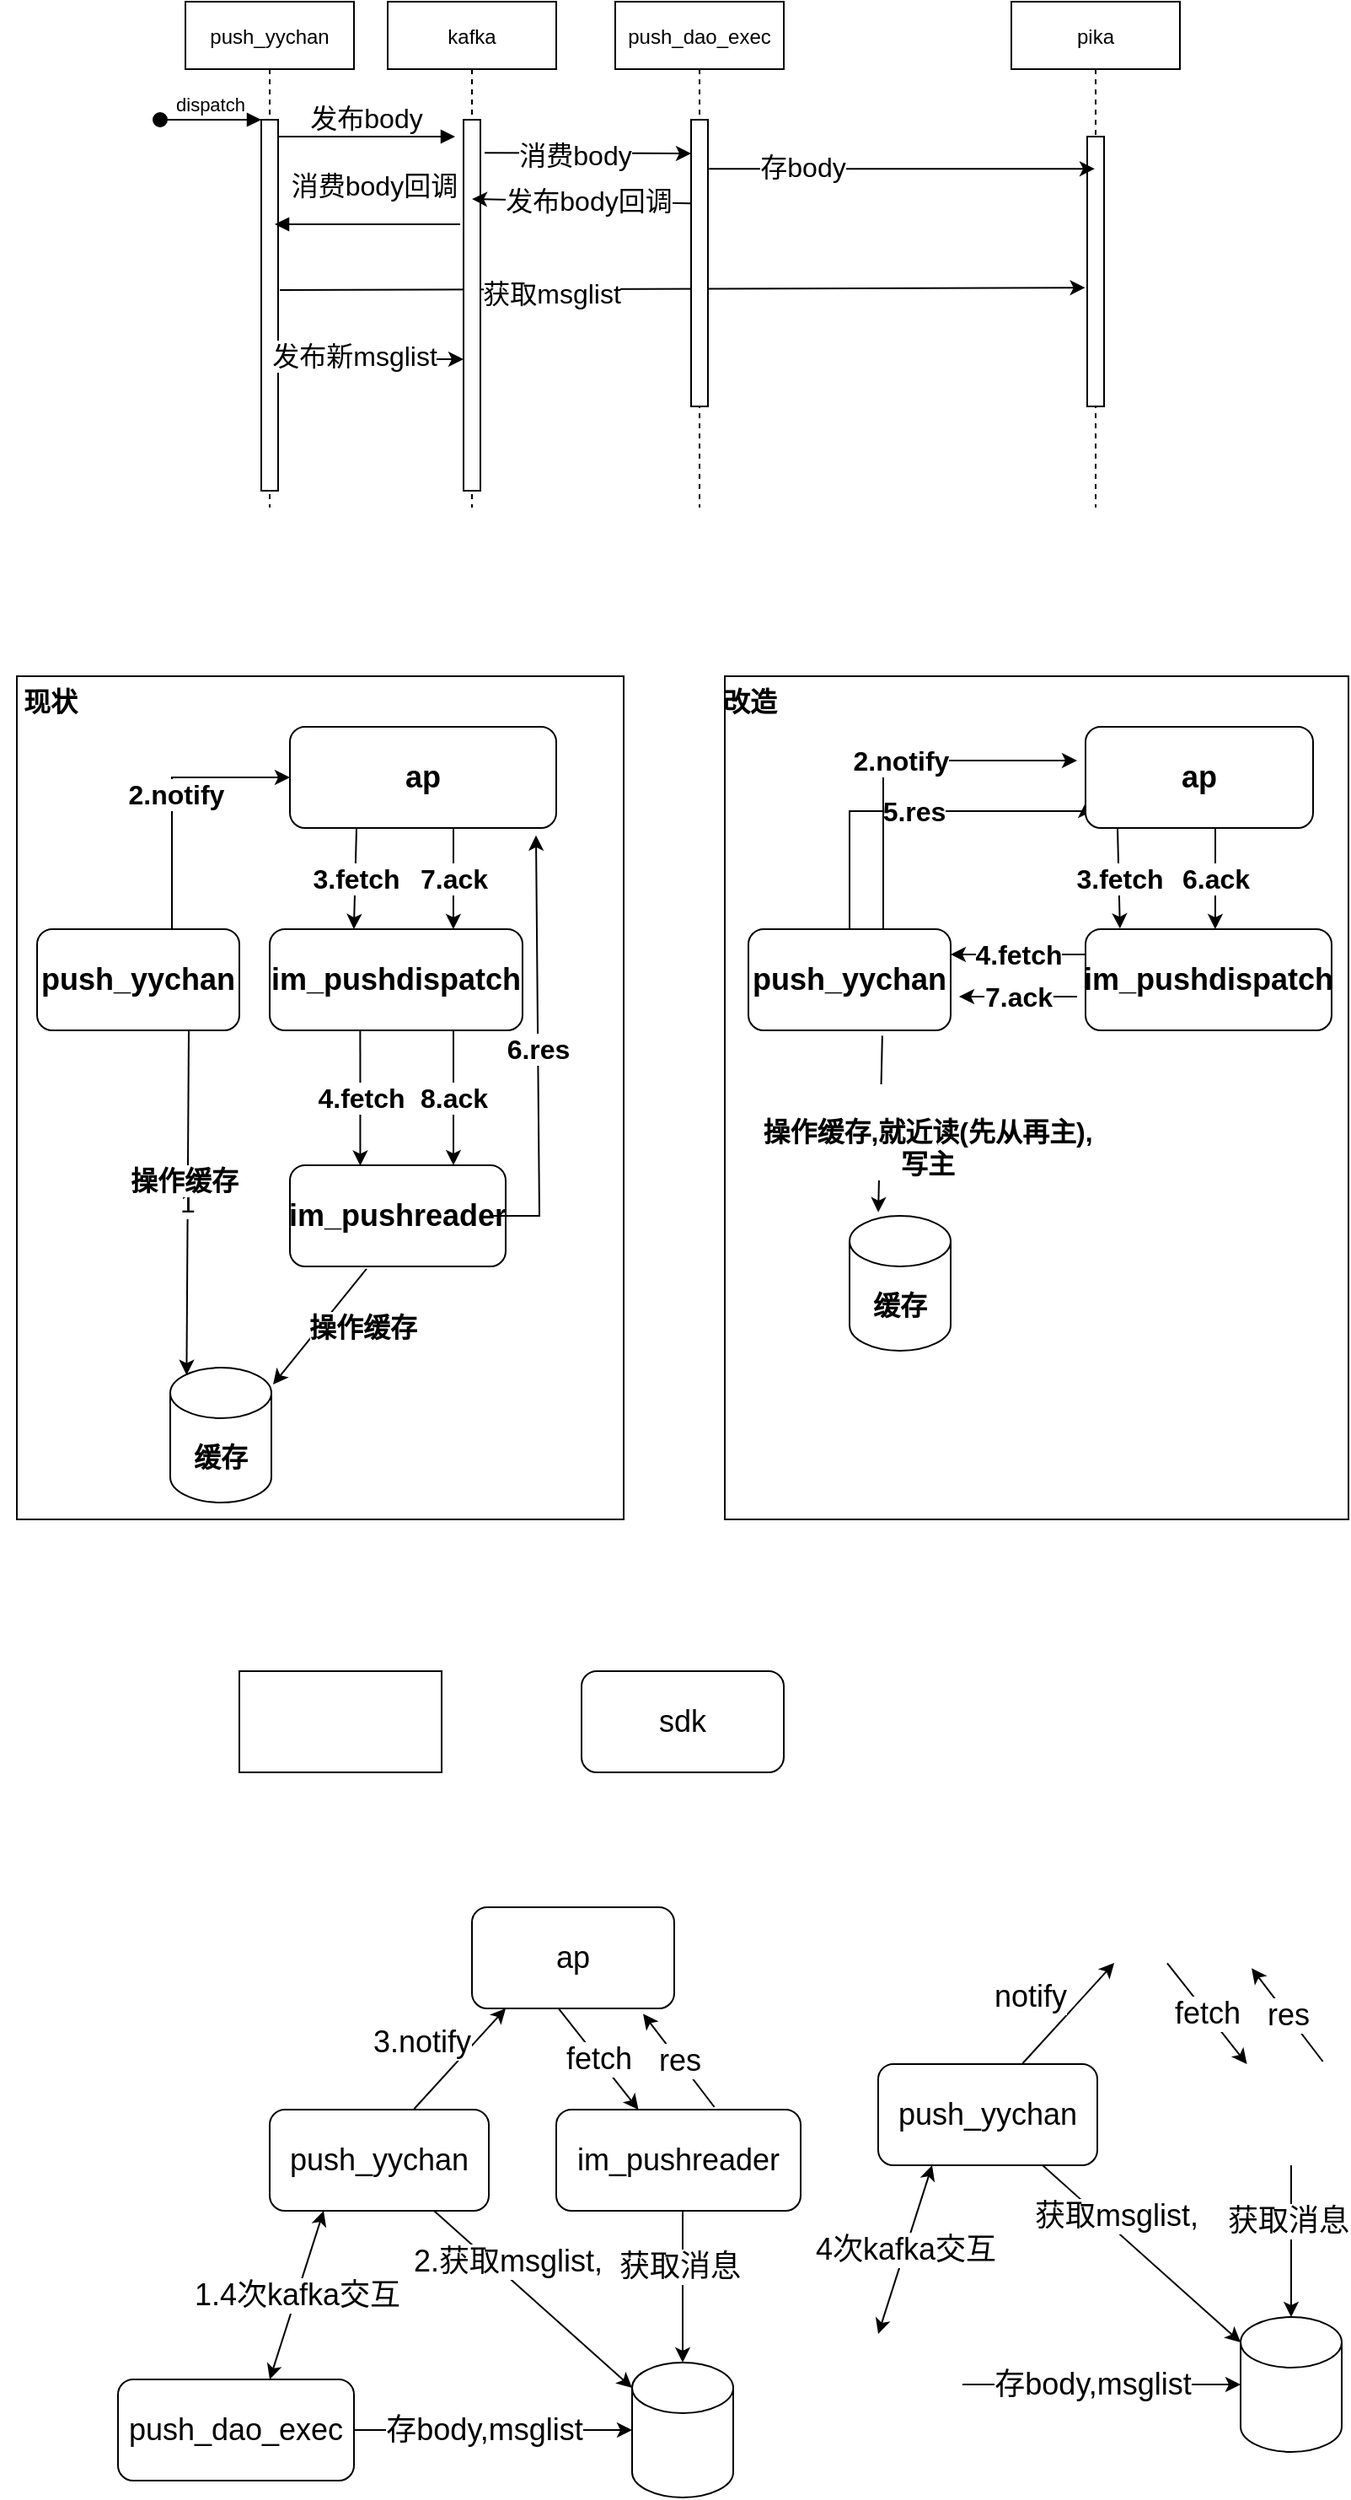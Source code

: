 <mxfile version="20.2.3" type="github">
  <diagram id="kgpKYQtTHZ0yAKxKKP6v" name="Page-1">
    <mxGraphModel dx="1761" dy="965" grid="1" gridSize="10" guides="1" tooltips="1" connect="1" arrows="1" fold="1" page="1" pageScale="1" pageWidth="850" pageHeight="1100" math="0" shadow="0">
      <root>
        <mxCell id="0" />
        <mxCell id="1" parent="0" />
        <mxCell id="9Gxki3Uk1HKQuNgWlxlC-68" value="" style="verticalLabelPosition=bottom;verticalAlign=top;html=1;shape=mxgraph.basic.rect;fillColor2=none;strokeWidth=1;size=20;indent=5;fontSize=16;fontColor=#000000;" vertex="1" parent="1">
          <mxGeometry x="440" y="480" width="370" height="500" as="geometry" />
        </mxCell>
        <mxCell id="9Gxki3Uk1HKQuNgWlxlC-66" value="" style="verticalLabelPosition=bottom;verticalAlign=top;html=1;shape=mxgraph.basic.rect;fillColor2=none;strokeWidth=1;size=18.66;indent=5;fontSize=16;fontColor=#000000;" vertex="1" parent="1">
          <mxGeometry x="20" y="480" width="360" height="500" as="geometry" />
        </mxCell>
        <mxCell id="3nuBFxr9cyL0pnOWT2aG-1" value="push_yychan" style="shape=umlLifeline;perimeter=lifelinePerimeter;container=1;collapsible=0;recursiveResize=0;rounded=0;shadow=0;strokeWidth=1;" parent="1" vertex="1">
          <mxGeometry x="120" y="80" width="100" height="300" as="geometry" />
        </mxCell>
        <mxCell id="3nuBFxr9cyL0pnOWT2aG-2" value="" style="points=[];perimeter=orthogonalPerimeter;rounded=0;shadow=0;strokeWidth=1;" parent="3nuBFxr9cyL0pnOWT2aG-1" vertex="1">
          <mxGeometry x="45" y="70" width="10" height="220" as="geometry" />
        </mxCell>
        <mxCell id="3nuBFxr9cyL0pnOWT2aG-3" value="dispatch" style="verticalAlign=bottom;startArrow=oval;endArrow=block;startSize=8;shadow=0;strokeWidth=1;" parent="3nuBFxr9cyL0pnOWT2aG-1" target="3nuBFxr9cyL0pnOWT2aG-2" edge="1">
          <mxGeometry relative="1" as="geometry">
            <mxPoint x="-15" y="70" as="sourcePoint" />
          </mxGeometry>
        </mxCell>
        <mxCell id="9Gxki3Uk1HKQuNgWlxlC-10" value="" style="endArrow=classic;html=1;rounded=0;entryX=-0.117;entryY=0.56;entryDx=0;entryDy=0;entryPerimeter=0;" edge="1" parent="3nuBFxr9cyL0pnOWT2aG-1" target="9Gxki3Uk1HKQuNgWlxlC-6">
          <mxGeometry width="50" height="50" relative="1" as="geometry">
            <mxPoint x="56" y="171" as="sourcePoint" />
            <mxPoint x="530" y="170" as="targetPoint" />
          </mxGeometry>
        </mxCell>
        <mxCell id="9Gxki3Uk1HKQuNgWlxlC-11" value="&lt;font style=&quot;font-size: 16px;&quot;&gt;获取msglist&lt;/font&gt;" style="edgeLabel;html=1;align=center;verticalAlign=middle;resizable=0;points=[];" vertex="1" connectable="0" parent="9Gxki3Uk1HKQuNgWlxlC-10">
          <mxGeometry x="-0.327" y="-2" relative="1" as="geometry">
            <mxPoint as="offset" />
          </mxGeometry>
        </mxCell>
        <mxCell id="3nuBFxr9cyL0pnOWT2aG-5" value="kafka" style="shape=umlLifeline;perimeter=lifelinePerimeter;container=1;collapsible=0;recursiveResize=0;rounded=0;shadow=0;strokeWidth=1;" parent="1" vertex="1">
          <mxGeometry x="240" y="80" width="100" height="300" as="geometry" />
        </mxCell>
        <mxCell id="3nuBFxr9cyL0pnOWT2aG-6" value="" style="points=[];perimeter=orthogonalPerimeter;rounded=0;shadow=0;strokeWidth=1;" parent="3nuBFxr9cyL0pnOWT2aG-5" vertex="1">
          <mxGeometry x="45" y="70" width="10" height="220" as="geometry" />
        </mxCell>
        <mxCell id="9Gxki3Uk1HKQuNgWlxlC-12" value="" style="endArrow=classic;html=1;rounded=0;" edge="1" parent="3nuBFxr9cyL0pnOWT2aG-5">
          <mxGeometry width="50" height="50" relative="1" as="geometry">
            <mxPoint x="-60" y="212" as="sourcePoint" />
            <mxPoint x="45" y="212" as="targetPoint" />
          </mxGeometry>
        </mxCell>
        <mxCell id="9Gxki3Uk1HKQuNgWlxlC-15" value="发布新msglist" style="edgeLabel;html=1;align=center;verticalAlign=middle;resizable=0;points=[];fontSize=16;" vertex="1" connectable="0" parent="9Gxki3Uk1HKQuNgWlxlC-12">
          <mxGeometry x="-0.661" y="2" relative="1" as="geometry">
            <mxPoint x="22" as="offset" />
          </mxGeometry>
        </mxCell>
        <mxCell id="3nuBFxr9cyL0pnOWT2aG-8" value="发布body" style="verticalAlign=bottom;endArrow=block;shadow=0;strokeWidth=1;fontSize=16;" parent="1" source="3nuBFxr9cyL0pnOWT2aG-2" edge="1">
          <mxGeometry relative="1" as="geometry">
            <mxPoint x="275" y="160" as="sourcePoint" />
            <mxPoint x="280" y="160" as="targetPoint" />
            <Array as="points">
              <mxPoint x="220" y="160" />
            </Array>
          </mxGeometry>
        </mxCell>
        <mxCell id="3nuBFxr9cyL0pnOWT2aG-9" value=" 消费body回调" style="verticalAlign=bottom;endArrow=block;shadow=0;strokeWidth=1;fontSize=16;" parent="1" edge="1">
          <mxGeometry x="-0.036" y="-12" relative="1" as="geometry">
            <mxPoint x="283" y="212" as="sourcePoint" />
            <mxPoint x="173" y="212" as="targetPoint" />
            <mxPoint as="offset" />
          </mxGeometry>
        </mxCell>
        <mxCell id="9Gxki3Uk1HKQuNgWlxlC-1" value="push_dao_exec" style="shape=umlLifeline;perimeter=lifelinePerimeter;container=1;collapsible=0;recursiveResize=0;rounded=0;shadow=0;strokeWidth=1;" vertex="1" parent="1">
          <mxGeometry x="375" y="80" width="100" height="300" as="geometry" />
        </mxCell>
        <mxCell id="9Gxki3Uk1HKQuNgWlxlC-2" value="" style="points=[];perimeter=orthogonalPerimeter;rounded=0;shadow=0;strokeWidth=1;" vertex="1" parent="9Gxki3Uk1HKQuNgWlxlC-1">
          <mxGeometry x="45" y="70" width="10" height="170" as="geometry" />
        </mxCell>
        <mxCell id="9Gxki3Uk1HKQuNgWlxlC-3" value="" style="endArrow=classic;html=1;rounded=0;" edge="1" parent="1">
          <mxGeometry width="50" height="50" relative="1" as="geometry">
            <mxPoint x="297.5" y="169.6" as="sourcePoint" />
            <mxPoint x="420" y="170" as="targetPoint" />
          </mxGeometry>
        </mxCell>
        <mxCell id="9Gxki3Uk1HKQuNgWlxlC-14" value="消费body" style="edgeLabel;html=1;align=center;verticalAlign=middle;resizable=0;points=[];fontSize=16;" vertex="1" connectable="0" parent="9Gxki3Uk1HKQuNgWlxlC-3">
          <mxGeometry x="-0.408" y="-1" relative="1" as="geometry">
            <mxPoint x="17" as="offset" />
          </mxGeometry>
        </mxCell>
        <mxCell id="9Gxki3Uk1HKQuNgWlxlC-4" value="" style="endArrow=classic;html=1;rounded=0;exitX=-0.028;exitY=0.292;exitDx=0;exitDy=0;exitPerimeter=0;" edge="1" parent="1" source="9Gxki3Uk1HKQuNgWlxlC-2">
          <mxGeometry width="50" height="50" relative="1" as="geometry">
            <mxPoint x="410" y="200" as="sourcePoint" />
            <mxPoint x="290" y="197" as="targetPoint" />
          </mxGeometry>
        </mxCell>
        <mxCell id="9Gxki3Uk1HKQuNgWlxlC-7" value="发布body回调" style="edgeLabel;html=1;align=center;verticalAlign=middle;resizable=0;points=[];fontSize=16;" vertex="1" connectable="0" parent="9Gxki3Uk1HKQuNgWlxlC-4">
          <mxGeometry x="0.177" y="-3" relative="1" as="geometry">
            <mxPoint x="15" y="3" as="offset" />
          </mxGeometry>
        </mxCell>
        <mxCell id="9Gxki3Uk1HKQuNgWlxlC-5" value="pika" style="shape=umlLifeline;perimeter=lifelinePerimeter;container=1;collapsible=0;recursiveResize=0;rounded=0;shadow=0;strokeWidth=1;" vertex="1" parent="1">
          <mxGeometry x="610" y="80" width="100" height="300" as="geometry" />
        </mxCell>
        <mxCell id="9Gxki3Uk1HKQuNgWlxlC-6" value="" style="points=[];perimeter=orthogonalPerimeter;rounded=0;shadow=0;strokeWidth=1;" vertex="1" parent="9Gxki3Uk1HKQuNgWlxlC-5">
          <mxGeometry x="45" y="80" width="10" height="160" as="geometry" />
        </mxCell>
        <mxCell id="9Gxki3Uk1HKQuNgWlxlC-8" value="" style="endArrow=classic;html=1;rounded=0;exitX=1.06;exitY=0.171;exitDx=0;exitDy=0;exitPerimeter=0;fontSize=16;" edge="1" parent="1" source="9Gxki3Uk1HKQuNgWlxlC-2" target="9Gxki3Uk1HKQuNgWlxlC-5">
          <mxGeometry width="50" height="50" relative="1" as="geometry">
            <mxPoint x="420" y="190" as="sourcePoint" />
            <mxPoint x="655.01" y="183.64" as="targetPoint" />
          </mxGeometry>
        </mxCell>
        <mxCell id="9Gxki3Uk1HKQuNgWlxlC-9" value="存body" style="edgeLabel;html=1;align=center;verticalAlign=middle;resizable=0;points=[];fontSize=16;" vertex="1" connectable="0" parent="9Gxki3Uk1HKQuNgWlxlC-8">
          <mxGeometry x="-0.515" y="1" relative="1" as="geometry">
            <mxPoint as="offset" />
          </mxGeometry>
        </mxCell>
        <mxCell id="9Gxki3Uk1HKQuNgWlxlC-18" value="&lt;b&gt;&lt;font style=&quot;font-size: 18px;&quot;&gt;push_yychan&lt;/font&gt;&lt;/b&gt;" style="rounded=1;whiteSpace=wrap;html=1;fontSize=16;" vertex="1" parent="1">
          <mxGeometry x="32" y="630" width="120" height="60" as="geometry" />
        </mxCell>
        <mxCell id="9Gxki3Uk1HKQuNgWlxlC-19" value="&lt;font style=&quot;font-size: 18px;&quot;&gt;im_pushreader&lt;/font&gt;" style="rounded=1;whiteSpace=wrap;html=1;fontSize=16;fontStyle=1" vertex="1" parent="1">
          <mxGeometry x="182" y="770" width="128" height="60" as="geometry" />
        </mxCell>
        <mxCell id="9Gxki3Uk1HKQuNgWlxlC-22" value="ap" style="rounded=1;whiteSpace=wrap;html=1;fontSize=18;fontStyle=1" vertex="1" parent="1">
          <mxGeometry x="182" y="510" width="158" height="60" as="geometry" />
        </mxCell>
        <mxCell id="9Gxki3Uk1HKQuNgWlxlC-23" value="缓存" style="shape=cylinder3;whiteSpace=wrap;html=1;boundedLbl=1;backgroundOutline=1;size=15;fontSize=16;fontStyle=1" vertex="1" parent="1">
          <mxGeometry x="111" y="890" width="60" height="80" as="geometry" />
        </mxCell>
        <mxCell id="9Gxki3Uk1HKQuNgWlxlC-24" value="&amp;nbsp;2.notify" style="endArrow=classic;html=1;rounded=0;fontSize=16;fontStyle=1" edge="1" parent="1">
          <mxGeometry width="50" height="50" relative="1" as="geometry">
            <mxPoint x="112" y="630" as="sourcePoint" />
            <mxPoint x="182" y="540" as="targetPoint" />
            <Array as="points">
              <mxPoint x="112" y="540" />
            </Array>
          </mxGeometry>
        </mxCell>
        <mxCell id="9Gxki3Uk1HKQuNgWlxlC-25" value="1" style="endArrow=classic;html=1;rounded=0;fontSize=16;exitX=0.75;exitY=1;exitDx=0;exitDy=0;entryX=0.145;entryY=0;entryDx=0;entryDy=4.35;entryPerimeter=0;" edge="1" parent="1" source="9Gxki3Uk1HKQuNgWlxlC-18">
          <mxGeometry width="50" height="50" relative="1" as="geometry">
            <mxPoint x="72" y="730" as="sourcePoint" />
            <mxPoint x="120.7" y="894.35" as="targetPoint" />
          </mxGeometry>
        </mxCell>
        <mxCell id="9Gxki3Uk1HKQuNgWlxlC-33" value="操作缓存" style="edgeLabel;html=1;align=center;verticalAlign=middle;resizable=0;points=[];fontSize=16;fontStyle=1" vertex="1" connectable="0" parent="9Gxki3Uk1HKQuNgWlxlC-25">
          <mxGeometry x="-0.129" relative="1" as="geometry">
            <mxPoint x="-3" as="offset" />
          </mxGeometry>
        </mxCell>
        <mxCell id="9Gxki3Uk1HKQuNgWlxlC-26" value="&lt;font style=&quot;font-size: 18px;&quot;&gt;im_pushdispatch&lt;/font&gt;" style="rounded=1;whiteSpace=wrap;html=1;fontSize=16;fontStyle=1" vertex="1" parent="1">
          <mxGeometry x="170" y="630" width="150" height="60" as="geometry" />
        </mxCell>
        <mxCell id="9Gxki3Uk1HKQuNgWlxlC-27" value="3.fetch" style="endArrow=classic;html=1;rounded=0;fontSize=16;exitX=0.25;exitY=1;exitDx=0;exitDy=0;entryX=0.333;entryY=0;entryDx=0;entryDy=0;fontStyle=1;entryPerimeter=0;" edge="1" parent="1" source="9Gxki3Uk1HKQuNgWlxlC-22" target="9Gxki3Uk1HKQuNgWlxlC-26">
          <mxGeometry width="50" height="50" relative="1" as="geometry">
            <mxPoint x="222" y="630" as="sourcePoint" />
            <mxPoint x="226" y="610" as="targetPoint" />
          </mxGeometry>
        </mxCell>
        <mxCell id="9Gxki3Uk1HKQuNgWlxlC-28" value="4.fetch" style="endArrow=classic;html=1;rounded=0;fontSize=16;exitX=0.358;exitY=1;exitDx=0;exitDy=0;exitPerimeter=0;entryX=0.326;entryY=0.004;entryDx=0;entryDy=0;entryPerimeter=0;fontStyle=1" edge="1" parent="1" source="9Gxki3Uk1HKQuNgWlxlC-26" target="9Gxki3Uk1HKQuNgWlxlC-19">
          <mxGeometry width="50" height="50" relative="1" as="geometry">
            <mxPoint x="212" y="740" as="sourcePoint" />
            <mxPoint x="262" y="690" as="targetPoint" />
          </mxGeometry>
        </mxCell>
        <mxCell id="9Gxki3Uk1HKQuNgWlxlC-29" value="操作缓存" style="endArrow=classic;html=1;rounded=0;fontSize=16;exitX=0.355;exitY=1.024;exitDx=0;exitDy=0;exitPerimeter=0;entryX=1;entryY=0.125;entryDx=0;entryDy=0;entryPerimeter=0;fontStyle=1" edge="1" parent="1" source="9Gxki3Uk1HKQuNgWlxlC-19">
          <mxGeometry x="-0.363" y="20" width="50" height="50" relative="1" as="geometry">
            <mxPoint x="222" y="850" as="sourcePoint" />
            <mxPoint x="172" y="900" as="targetPoint" />
            <mxPoint as="offset" />
          </mxGeometry>
        </mxCell>
        <mxCell id="9Gxki3Uk1HKQuNgWlxlC-30" value="6.res" style="endArrow=classic;html=1;rounded=0;fontSize=16;fontStyle=1;entryX=0.924;entryY=1.073;entryDx=0;entryDy=0;entryPerimeter=0;" edge="1" parent="1" target="9Gxki3Uk1HKQuNgWlxlC-22">
          <mxGeometry width="50" height="50" relative="1" as="geometry">
            <mxPoint x="302" y="800" as="sourcePoint" />
            <mxPoint x="324" y="570" as="targetPoint" />
            <Array as="points">
              <mxPoint x="330" y="800" />
            </Array>
          </mxGeometry>
        </mxCell>
        <mxCell id="9Gxki3Uk1HKQuNgWlxlC-31" value="7.ack" style="endArrow=classic;html=1;rounded=0;fontSize=16;exitX=0.5;exitY=1;exitDx=0;exitDy=0;entryX=0.708;entryY=0;entryDx=0;entryDy=0;entryPerimeter=0;fontStyle=1" edge="1" parent="1">
          <mxGeometry width="50" height="50" relative="1" as="geometry">
            <mxPoint x="279" y="570" as="sourcePoint" />
            <mxPoint x="278.96" y="630" as="targetPoint" />
          </mxGeometry>
        </mxCell>
        <mxCell id="9Gxki3Uk1HKQuNgWlxlC-32" value="8.ack" style="endArrow=classic;html=1;rounded=0;fontSize=16;exitX=0.75;exitY=1;exitDx=0;exitDy=0;entryX=0.75;entryY=0;entryDx=0;entryDy=0;fontStyle=1" edge="1" parent="1">
          <mxGeometry width="50" height="50" relative="1" as="geometry">
            <mxPoint x="279" y="690" as="sourcePoint" />
            <mxPoint x="279" y="770" as="targetPoint" />
          </mxGeometry>
        </mxCell>
        <mxCell id="9Gxki3Uk1HKQuNgWlxlC-63" value="&lt;font color=&quot;#000000&quot;&gt;5.res&lt;/font&gt;" style="edgeStyle=orthogonalEdgeStyle;rounded=0;orthogonalLoop=1;jettySize=auto;html=1;exitX=0.5;exitY=0;exitDx=0;exitDy=0;entryX=0;entryY=0.75;entryDx=0;entryDy=0;fontSize=16;fontColor=#FFFF99;fontStyle=1" edge="1" parent="1" source="9Gxki3Uk1HKQuNgWlxlC-46" target="9Gxki3Uk1HKQuNgWlxlC-48">
          <mxGeometry relative="1" as="geometry">
            <Array as="points">
              <mxPoint x="514" y="560" />
              <mxPoint x="654" y="560" />
            </Array>
          </mxGeometry>
        </mxCell>
        <mxCell id="9Gxki3Uk1HKQuNgWlxlC-46" value="&lt;font style=&quot;font-size: 18px;&quot;&gt;push_yychan&lt;/font&gt;" style="rounded=1;whiteSpace=wrap;html=1;fontSize=16;fontStyle=1" vertex="1" parent="1">
          <mxGeometry x="454" y="630" width="120" height="60" as="geometry" />
        </mxCell>
        <mxCell id="9Gxki3Uk1HKQuNgWlxlC-48" value="&lt;font style=&quot;font-size: 18px;&quot;&gt;ap&lt;/font&gt;" style="rounded=1;whiteSpace=wrap;html=1;fontSize=16;fontStyle=1" vertex="1" parent="1">
          <mxGeometry x="654" y="510" width="135" height="60" as="geometry" />
        </mxCell>
        <mxCell id="9Gxki3Uk1HKQuNgWlxlC-50" value="&amp;nbsp;2.notify" style="endArrow=classic;html=1;rounded=0;fontSize=16;fontStyle=1" edge="1" parent="1">
          <mxGeometry width="50" height="50" relative="1" as="geometry">
            <mxPoint x="534" y="630" as="sourcePoint" />
            <mxPoint x="649" y="530" as="targetPoint" />
            <Array as="points">
              <mxPoint x="534" y="530" />
            </Array>
          </mxGeometry>
        </mxCell>
        <mxCell id="9Gxki3Uk1HKQuNgWlxlC-53" value="&lt;font style=&quot;font-size: 18px;&quot;&gt;im_pushdispatch&lt;/font&gt;" style="rounded=1;whiteSpace=wrap;html=1;fontSize=16;fontStyle=1" vertex="1" parent="1">
          <mxGeometry x="654" y="630" width="146" height="60" as="geometry" />
        </mxCell>
        <mxCell id="9Gxki3Uk1HKQuNgWlxlC-54" value="3.fetch" style="endArrow=classic;html=1;rounded=0;fontSize=16;entryX=0.14;entryY=-0.006;entryDx=0;entryDy=0;entryPerimeter=0;fontStyle=1" edge="1" parent="1" target="9Gxki3Uk1HKQuNgWlxlC-53">
          <mxGeometry width="50" height="50" relative="1" as="geometry">
            <mxPoint x="673" y="570" as="sourcePoint" />
            <mxPoint x="669" y="620" as="targetPoint" />
          </mxGeometry>
        </mxCell>
        <mxCell id="9Gxki3Uk1HKQuNgWlxlC-55" value="4.fetch" style="endArrow=classic;html=1;rounded=0;fontSize=16;exitX=0;exitY=0.25;exitDx=0;exitDy=0;entryX=1;entryY=0.25;entryDx=0;entryDy=0;fontStyle=1" edge="1" parent="1" source="9Gxki3Uk1HKQuNgWlxlC-53" target="9Gxki3Uk1HKQuNgWlxlC-46">
          <mxGeometry width="50" height="50" relative="1" as="geometry">
            <mxPoint x="634" y="740" as="sourcePoint" />
            <mxPoint x="643.12" y="770.24" as="targetPoint" />
          </mxGeometry>
        </mxCell>
        <mxCell id="9Gxki3Uk1HKQuNgWlxlC-58" value="6.ack" style="endArrow=classic;html=1;rounded=0;fontSize=16;exitX=0.5;exitY=1;exitDx=0;exitDy=0;entryX=0.708;entryY=0;entryDx=0;entryDy=0;entryPerimeter=0;fontStyle=1" edge="1" parent="1">
          <mxGeometry width="50" height="50" relative="1" as="geometry">
            <mxPoint x="731" y="570" as="sourcePoint" />
            <mxPoint x="730.96" y="630" as="targetPoint" />
          </mxGeometry>
        </mxCell>
        <mxCell id="9Gxki3Uk1HKQuNgWlxlC-59" value="7.ack" style="endArrow=classic;html=1;rounded=0;fontSize=16;fontStyle=1" edge="1" parent="1">
          <mxGeometry width="50" height="50" relative="1" as="geometry">
            <mxPoint x="649" y="670" as="sourcePoint" />
            <mxPoint x="579" y="670" as="targetPoint" />
          </mxGeometry>
        </mxCell>
        <mxCell id="9Gxki3Uk1HKQuNgWlxlC-49" value="缓存" style="shape=cylinder3;whiteSpace=wrap;html=1;boundedLbl=1;backgroundOutline=1;size=15;fontSize=16;fontStyle=1" vertex="1" parent="1">
          <mxGeometry x="514" y="800" width="60" height="80" as="geometry" />
        </mxCell>
        <mxCell id="9Gxki3Uk1HKQuNgWlxlC-65" value="&lt;br&gt;&lt;span style=&quot;color: rgb(0, 0, 0); font-family: Helvetica; font-size: 16px; font-style: normal; font-variant-ligatures: normal; font-variant-caps: normal; letter-spacing: normal; orphans: 2; text-align: center; text-indent: 0px; text-transform: none; widows: 2; word-spacing: 0px; -webkit-text-stroke-width: 0px; background-color: rgb(255, 255, 255); text-decoration-thickness: initial; text-decoration-style: initial; text-decoration-color: initial; float: none; display: inline !important;&quot;&gt;操作缓存,就近读(先从再主),&lt;br&gt;写主&lt;/span&gt;&lt;br&gt;" style="endArrow=classic;html=1;rounded=0;fontSize=16;fontColor=#000000;entryX=0.284;entryY=-0.026;entryDx=0;entryDy=0;entryPerimeter=0;exitX=0.662;exitY=1.053;exitDx=0;exitDy=0;exitPerimeter=0;fontStyle=1" edge="1" parent="1" source="9Gxki3Uk1HKQuNgWlxlC-46" target="9Gxki3Uk1HKQuNgWlxlC-49">
          <mxGeometry x="0.073" y="28" width="50" height="50" relative="1" as="geometry">
            <mxPoint x="519" y="740" as="sourcePoint" />
            <mxPoint x="569" y="690" as="targetPoint" />
            <mxPoint as="offset" />
          </mxGeometry>
        </mxCell>
        <mxCell id="9Gxki3Uk1HKQuNgWlxlC-67" value="&lt;b&gt;现状&lt;/b&gt;" style="text;html=1;strokeColor=none;fillColor=none;align=center;verticalAlign=middle;whiteSpace=wrap;rounded=0;fontSize=16;fontColor=#000000;" vertex="1" parent="1">
          <mxGeometry x="10" y="480" width="60" height="30" as="geometry" />
        </mxCell>
        <mxCell id="9Gxki3Uk1HKQuNgWlxlC-69" value="&lt;b&gt;改造&lt;/b&gt;" style="text;html=1;strokeColor=none;fillColor=none;align=center;verticalAlign=middle;whiteSpace=wrap;rounded=0;fontSize=16;fontColor=#000000;" vertex="1" parent="1">
          <mxGeometry x="425" y="480" width="60" height="30" as="geometry" />
        </mxCell>
        <mxCell id="9Gxki3Uk1HKQuNgWlxlC-70" value="" style="rounded=0;whiteSpace=wrap;html=1;fontSize=18;fontColor=#000000;" vertex="1" parent="1">
          <mxGeometry x="152" y="1070" width="120" height="60" as="geometry" />
        </mxCell>
        <mxCell id="9Gxki3Uk1HKQuNgWlxlC-71" value="sdk" style="rounded=1;whiteSpace=wrap;html=1;fontSize=18;fontColor=#000000;" vertex="1" parent="1">
          <mxGeometry x="355" y="1070" width="120" height="60" as="geometry" />
        </mxCell>
        <mxCell id="9Gxki3Uk1HKQuNgWlxlC-72" value="push_yychan" style="rounded=1;whiteSpace=wrap;html=1;fontSize=18;fontColor=#000000;" vertex="1" parent="1">
          <mxGeometry x="170" y="1330" width="130" height="60" as="geometry" />
        </mxCell>
        <mxCell id="9Gxki3Uk1HKQuNgWlxlC-73" value="" style="shape=cylinder3;whiteSpace=wrap;html=1;boundedLbl=1;backgroundOutline=1;size=15;fontSize=18;fontColor=#000000;" vertex="1" parent="1">
          <mxGeometry x="385" y="1480" width="60" height="80" as="geometry" />
        </mxCell>
        <mxCell id="9Gxki3Uk1HKQuNgWlxlC-74" value="push_dao_exec" style="rounded=1;whiteSpace=wrap;html=1;fontSize=18;fontColor=#000000;" vertex="1" parent="1">
          <mxGeometry x="80" y="1490" width="140" height="60" as="geometry" />
        </mxCell>
        <mxCell id="9Gxki3Uk1HKQuNgWlxlC-76" value="1.4次kafka交互" style="endArrow=classic;startArrow=classic;html=1;rounded=0;fontSize=18;fontColor=#000000;exitX=0.643;exitY=0;exitDx=0;exitDy=0;exitPerimeter=0;" edge="1" parent="1" source="9Gxki3Uk1HKQuNgWlxlC-74">
          <mxGeometry width="50" height="50" relative="1" as="geometry">
            <mxPoint x="152" y="1440" as="sourcePoint" />
            <mxPoint x="202" y="1390" as="targetPoint" />
          </mxGeometry>
        </mxCell>
        <mxCell id="9Gxki3Uk1HKQuNgWlxlC-77" value="" style="endArrow=classic;html=1;rounded=0;fontSize=18;fontColor=#000000;entryX=0;entryY=0.5;entryDx=0;entryDy=0;entryPerimeter=0;exitX=1;exitY=0.5;exitDx=0;exitDy=0;" edge="1" parent="1" source="9Gxki3Uk1HKQuNgWlxlC-74" target="9Gxki3Uk1HKQuNgWlxlC-73">
          <mxGeometry width="50" height="50" relative="1" as="geometry">
            <mxPoint x="160" y="1560" as="sourcePoint" />
            <mxPoint x="210" y="1510" as="targetPoint" />
          </mxGeometry>
        </mxCell>
        <mxCell id="9Gxki3Uk1HKQuNgWlxlC-78" value="存body,msglist" style="edgeLabel;html=1;align=center;verticalAlign=middle;resizable=0;points=[];fontSize=18;fontColor=#000000;" vertex="1" connectable="0" parent="9Gxki3Uk1HKQuNgWlxlC-77">
          <mxGeometry x="-0.301" y="2" relative="1" as="geometry">
            <mxPoint x="19" y="2" as="offset" />
          </mxGeometry>
        </mxCell>
        <mxCell id="9Gxki3Uk1HKQuNgWlxlC-79" value="ap" style="rounded=1;whiteSpace=wrap;html=1;fontSize=18;fontColor=#000000;" vertex="1" parent="1">
          <mxGeometry x="290" y="1210" width="120" height="60" as="geometry" />
        </mxCell>
        <mxCell id="9Gxki3Uk1HKQuNgWlxlC-80" value="3.notify" style="endArrow=classic;html=1;rounded=0;fontSize=18;fontColor=#000000;exitX=0.659;exitY=-0.006;exitDx=0;exitDy=0;entryX=0.167;entryY=1;entryDx=0;entryDy=0;exitPerimeter=0;entryPerimeter=0;" edge="1" parent="1" source="9Gxki3Uk1HKQuNgWlxlC-72" target="9Gxki3Uk1HKQuNgWlxlC-79">
          <mxGeometry x="-0.202" y="24" width="50" height="50" relative="1" as="geometry">
            <mxPoint x="290" y="1400" as="sourcePoint" />
            <mxPoint x="370" y="1360" as="targetPoint" />
            <mxPoint x="1" as="offset" />
          </mxGeometry>
        </mxCell>
        <mxCell id="9Gxki3Uk1HKQuNgWlxlC-81" value="im_pushreader" style="rounded=1;whiteSpace=wrap;html=1;fontSize=18;fontColor=#000000;" vertex="1" parent="1">
          <mxGeometry x="340" y="1330" width="145" height="60" as="geometry" />
        </mxCell>
        <mxCell id="9Gxki3Uk1HKQuNgWlxlC-82" value="fetch" style="endArrow=classic;html=1;rounded=0;fontSize=18;fontColor=#000000;exitX=0.429;exitY=1.004;exitDx=0;exitDy=0;exitPerimeter=0;" edge="1" parent="1" source="9Gxki3Uk1HKQuNgWlxlC-79" target="9Gxki3Uk1HKQuNgWlxlC-81">
          <mxGeometry width="50" height="50" relative="1" as="geometry">
            <mxPoint x="400" y="1330" as="sourcePoint" />
            <mxPoint x="450" y="1280" as="targetPoint" />
          </mxGeometry>
        </mxCell>
        <mxCell id="9Gxki3Uk1HKQuNgWlxlC-85" value="" style="endArrow=classic;html=1;rounded=0;fontSize=18;fontColor=#000000;entryX=0.5;entryY=0;entryDx=0;entryDy=0;entryPerimeter=0;" edge="1" parent="1" target="9Gxki3Uk1HKQuNgWlxlC-73">
          <mxGeometry width="50" height="50" relative="1" as="geometry">
            <mxPoint x="415" y="1390" as="sourcePoint" />
            <mxPoint x="450" y="1390" as="targetPoint" />
          </mxGeometry>
        </mxCell>
        <mxCell id="9Gxki3Uk1HKQuNgWlxlC-88" value="获取消息" style="edgeLabel;html=1;align=center;verticalAlign=middle;resizable=0;points=[];fontSize=18;fontColor=#000000;" vertex="1" connectable="0" parent="9Gxki3Uk1HKQuNgWlxlC-85">
          <mxGeometry x="-0.271" y="-2" relative="1" as="geometry">
            <mxPoint as="offset" />
          </mxGeometry>
        </mxCell>
        <mxCell id="9Gxki3Uk1HKQuNgWlxlC-86" value="" style="endArrow=classic;html=1;rounded=0;fontSize=18;fontColor=#000000;entryX=0;entryY=0;entryDx=0;entryDy=15;entryPerimeter=0;exitX=0.75;exitY=1;exitDx=0;exitDy=0;" edge="1" parent="1" source="9Gxki3Uk1HKQuNgWlxlC-72" target="9Gxki3Uk1HKQuNgWlxlC-73">
          <mxGeometry width="50" height="50" relative="1" as="geometry">
            <mxPoint x="290" y="1440" as="sourcePoint" />
            <mxPoint x="340" y="1390" as="targetPoint" />
          </mxGeometry>
        </mxCell>
        <mxCell id="9Gxki3Uk1HKQuNgWlxlC-87" value="2.获取msglist," style="edgeLabel;html=1;align=center;verticalAlign=middle;resizable=0;points=[];fontSize=18;fontColor=#000000;" vertex="1" connectable="0" parent="9Gxki3Uk1HKQuNgWlxlC-86">
          <mxGeometry x="-0.36" y="-2" relative="1" as="geometry">
            <mxPoint x="7" y="-5" as="offset" />
          </mxGeometry>
        </mxCell>
        <mxCell id="9Gxki3Uk1HKQuNgWlxlC-89" value="res" style="endArrow=classic;html=1;rounded=0;fontSize=18;fontColor=#000000;entryX=0.846;entryY=1.053;entryDx=0;entryDy=0;entryPerimeter=0;exitX=0.647;exitY=-0.025;exitDx=0;exitDy=0;exitPerimeter=0;" edge="1" parent="1" source="9Gxki3Uk1HKQuNgWlxlC-81" target="9Gxki3Uk1HKQuNgWlxlC-79">
          <mxGeometry width="50" height="50" relative="1" as="geometry">
            <mxPoint x="430" y="1360" as="sourcePoint" />
            <mxPoint x="480" y="1310" as="targetPoint" />
          </mxGeometry>
        </mxCell>
        <mxCell id="9Gxki3Uk1HKQuNgWlxlC-90" value="push_yychan" style="rounded=1;whiteSpace=wrap;html=1;fontSize=18;fontColor=#000000;" vertex="1" parent="1">
          <mxGeometry x="531" y="1303" width="130" height="60" as="geometry" />
        </mxCell>
        <mxCell id="9Gxki3Uk1HKQuNgWlxlC-91" value="" style="shape=cylinder3;whiteSpace=wrap;html=1;boundedLbl=1;backgroundOutline=1;size=15;fontSize=18;fontColor=#000000;" vertex="1" parent="1">
          <mxGeometry x="746" y="1453" width="60" height="80" as="geometry" />
        </mxCell>
        <mxCell id="9Gxki3Uk1HKQuNgWlxlC-92" value="4次kafka交互" style="endArrow=classic;startArrow=classic;html=1;rounded=0;fontSize=18;fontColor=#000000;exitX=0.643;exitY=0;exitDx=0;exitDy=0;exitPerimeter=0;" edge="1" parent="1">
          <mxGeometry width="50" height="50" relative="1" as="geometry">
            <mxPoint x="531.02" y="1463" as="sourcePoint" />
            <mxPoint x="563" y="1363" as="targetPoint" />
          </mxGeometry>
        </mxCell>
        <mxCell id="9Gxki3Uk1HKQuNgWlxlC-93" value="" style="endArrow=classic;html=1;rounded=0;fontSize=18;fontColor=#000000;entryX=0;entryY=0.5;entryDx=0;entryDy=0;entryPerimeter=0;exitX=1;exitY=0.5;exitDx=0;exitDy=0;" edge="1" parent="1" target="9Gxki3Uk1HKQuNgWlxlC-91">
          <mxGeometry width="50" height="50" relative="1" as="geometry">
            <mxPoint x="581" y="1493" as="sourcePoint" />
            <mxPoint x="571" y="1483" as="targetPoint" />
          </mxGeometry>
        </mxCell>
        <mxCell id="9Gxki3Uk1HKQuNgWlxlC-94" value="存body,msglist" style="edgeLabel;html=1;align=center;verticalAlign=middle;resizable=0;points=[];fontSize=18;fontColor=#000000;" vertex="1" connectable="0" parent="9Gxki3Uk1HKQuNgWlxlC-93">
          <mxGeometry x="-0.301" y="2" relative="1" as="geometry">
            <mxPoint x="19" y="2" as="offset" />
          </mxGeometry>
        </mxCell>
        <mxCell id="9Gxki3Uk1HKQuNgWlxlC-95" value="notify" style="endArrow=classic;html=1;rounded=0;fontSize=18;fontColor=#000000;exitX=0.659;exitY=-0.006;exitDx=0;exitDy=0;entryX=0.167;entryY=1;entryDx=0;entryDy=0;exitPerimeter=0;entryPerimeter=0;" edge="1" parent="1" source="9Gxki3Uk1HKQuNgWlxlC-90">
          <mxGeometry x="-0.202" y="24" width="50" height="50" relative="1" as="geometry">
            <mxPoint x="651" y="1373" as="sourcePoint" />
            <mxPoint x="671.04" y="1243" as="targetPoint" />
            <mxPoint x="1" as="offset" />
          </mxGeometry>
        </mxCell>
        <mxCell id="9Gxki3Uk1HKQuNgWlxlC-96" value="fetch" style="endArrow=classic;html=1;rounded=0;fontSize=18;fontColor=#000000;exitX=0.429;exitY=1.004;exitDx=0;exitDy=0;exitPerimeter=0;" edge="1" parent="1">
          <mxGeometry width="50" height="50" relative="1" as="geometry">
            <mxPoint x="702.48" y="1243.24" as="sourcePoint" />
            <mxPoint x="749.763" y="1303" as="targetPoint" />
          </mxGeometry>
        </mxCell>
        <mxCell id="9Gxki3Uk1HKQuNgWlxlC-97" value="" style="endArrow=classic;html=1;rounded=0;fontSize=18;fontColor=#000000;entryX=0.5;entryY=0;entryDx=0;entryDy=0;entryPerimeter=0;" edge="1" parent="1" target="9Gxki3Uk1HKQuNgWlxlC-91">
          <mxGeometry width="50" height="50" relative="1" as="geometry">
            <mxPoint x="776" y="1363" as="sourcePoint" />
            <mxPoint x="811" y="1363" as="targetPoint" />
          </mxGeometry>
        </mxCell>
        <mxCell id="9Gxki3Uk1HKQuNgWlxlC-98" value="获取消息" style="edgeLabel;html=1;align=center;verticalAlign=middle;resizable=0;points=[];fontSize=18;fontColor=#000000;" vertex="1" connectable="0" parent="9Gxki3Uk1HKQuNgWlxlC-97">
          <mxGeometry x="-0.271" y="-2" relative="1" as="geometry">
            <mxPoint as="offset" />
          </mxGeometry>
        </mxCell>
        <mxCell id="9Gxki3Uk1HKQuNgWlxlC-99" value="" style="endArrow=classic;html=1;rounded=0;fontSize=18;fontColor=#000000;entryX=0;entryY=0;entryDx=0;entryDy=15;entryPerimeter=0;exitX=0.75;exitY=1;exitDx=0;exitDy=0;" edge="1" parent="1" source="9Gxki3Uk1HKQuNgWlxlC-90" target="9Gxki3Uk1HKQuNgWlxlC-91">
          <mxGeometry width="50" height="50" relative="1" as="geometry">
            <mxPoint x="651" y="1413" as="sourcePoint" />
            <mxPoint x="701" y="1363" as="targetPoint" />
          </mxGeometry>
        </mxCell>
        <mxCell id="9Gxki3Uk1HKQuNgWlxlC-100" value="获取msglist," style="edgeLabel;html=1;align=center;verticalAlign=middle;resizable=0;points=[];fontSize=18;fontColor=#000000;" vertex="1" connectable="0" parent="9Gxki3Uk1HKQuNgWlxlC-99">
          <mxGeometry x="-0.36" y="-2" relative="1" as="geometry">
            <mxPoint x="7" y="-5" as="offset" />
          </mxGeometry>
        </mxCell>
        <mxCell id="9Gxki3Uk1HKQuNgWlxlC-101" value="res" style="endArrow=classic;html=1;rounded=0;fontSize=18;fontColor=#000000;entryX=0.846;entryY=1.053;entryDx=0;entryDy=0;entryPerimeter=0;exitX=0.647;exitY=-0.025;exitDx=0;exitDy=0;exitPerimeter=0;" edge="1" parent="1">
          <mxGeometry width="50" height="50" relative="1" as="geometry">
            <mxPoint x="794.815" y="1301.5" as="sourcePoint" />
            <mxPoint x="752.52" y="1246.18" as="targetPoint" />
          </mxGeometry>
        </mxCell>
      </root>
    </mxGraphModel>
  </diagram>
</mxfile>
